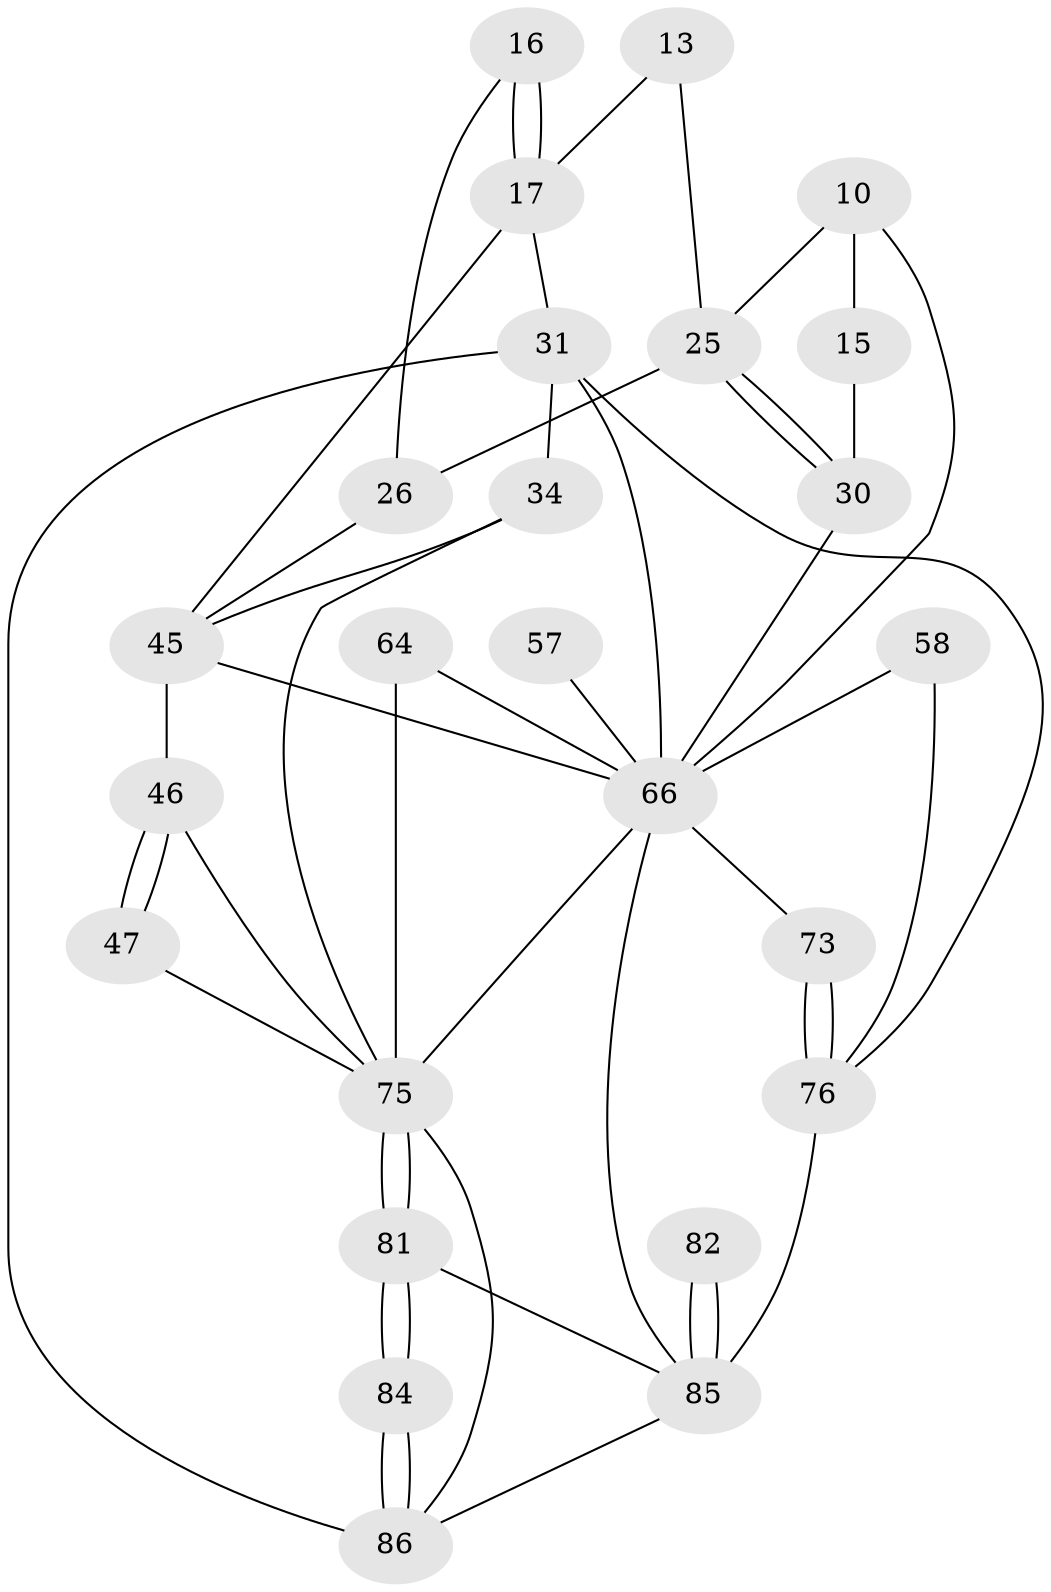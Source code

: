 // original degree distribution, {3: 0.023255813953488372, 4: 0.18604651162790697, 5: 0.6511627906976745, 6: 0.13953488372093023}
// Generated by graph-tools (version 1.1) at 2025/06/03/04/25 22:06:19]
// undirected, 25 vertices, 50 edges
graph export_dot {
graph [start="1"]
  node [color=gray90,style=filled];
  10 [pos="+0.45755646273817324+0.09338005994883394",super="+1+2"];
  13 [pos="+0.3476724866093818+0.15416700255194415"];
  15 [pos="+0.6468229876306875+0.16116259090645138"];
  16 [pos="+0.2780582650147775+0.20564706292972956"];
  17 [pos="+0.22666957051574163+0.2166821158880133",super="+7+14"];
  25 [pos="+0.4979066502125529+0.3445821776531026",super="+24"];
  26 [pos="+0.3386003556908246+0.3661228766001644",super="+23"];
  30 [pos="+0.5061856742422847+0.3503351998867487",super="+29"];
  31 [pos="+1+0.19559062965240412",super="+6"];
  34 [pos="+0+0.3385011785760135",super="+33"];
  45 [pos="+0.30786276974861243+0.45167745631018535",super="+27+36"];
  46 [pos="+0.2709310586009169+0.45699556922264545",super="+44"];
  47 [pos="+0.1514204502712393+0.496702816956928"];
  57 [pos="+0.40494637526916455+0.5825336224706283"];
  58 [pos="+0.7997961127478973+0.6778588994107493",super="+54"];
  64 [pos="+0.32541951760849186+0.6929601170841811",super="+63"];
  66 [pos="+0.7098021070829569+0.8312464248398601",super="+65+38"];
  73 [pos="+0.8690526843935242+0.861773986237473",super="+72"];
  75 [pos="+0.3590077189562397+0.9059583373477085",super="+67+68+56+42"];
  76 [pos="+0.9059957512460797+0.934981768262696",super="+74+71"];
  81 [pos="+0.3567404174409396+0.9210819634702536"];
  82 [pos="+0.6869629037292444+1"];
  84 [pos="+0.333528717916071+1"];
  85 [pos="+0.8852995440461212+1",super="+77+78+83"];
  86 [pos="+0.3379862273539363+1",super="+62"];
  10 -- 15 [weight=2];
  10 -- 25;
  10 -- 66;
  13 -- 17 [weight=2];
  13 -- 25;
  15 -- 30;
  16 -- 17 [weight=2];
  16 -- 17;
  16 -- 26;
  17 -- 31;
  17 -- 45;
  25 -- 26 [weight=2];
  25 -- 30 [weight=2];
  25 -- 30;
  26 -- 45;
  30 -- 66 [weight=3];
  31 -- 34 [weight=2];
  31 -- 86;
  31 -- 76 [weight=2];
  31 -- 66 [weight=2];
  34 -- 45 [weight=2];
  34 -- 75;
  45 -- 46 [weight=3];
  45 -- 66;
  46 -- 47 [weight=2];
  46 -- 47;
  46 -- 75;
  47 -- 75;
  57 -- 66 [weight=3];
  58 -- 76 [weight=2];
  58 -- 66 [weight=2];
  64 -- 75 [weight=3];
  64 -- 66;
  66 -- 75 [weight=2];
  66 -- 85;
  66 -- 73;
  73 -- 76 [weight=3];
  73 -- 76;
  75 -- 81;
  75 -- 81;
  75 -- 86;
  76 -- 85 [weight=2];
  81 -- 84;
  81 -- 84;
  81 -- 85;
  82 -- 85 [weight=3];
  82 -- 85;
  84 -- 86 [weight=2];
  84 -- 86;
  85 -- 86 [weight=2];
}
